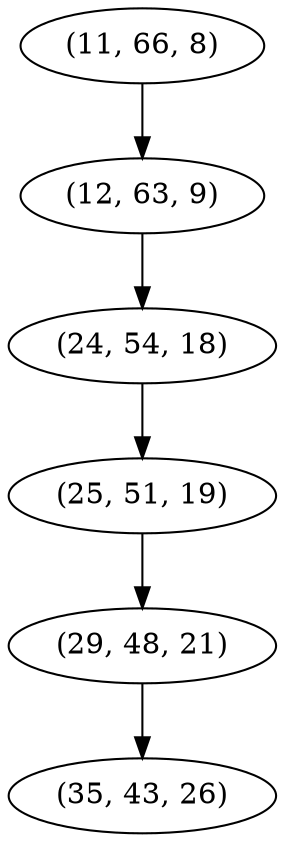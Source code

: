 digraph tree {
    "(11, 66, 8)";
    "(12, 63, 9)";
    "(24, 54, 18)";
    "(25, 51, 19)";
    "(29, 48, 21)";
    "(35, 43, 26)";
    "(11, 66, 8)" -> "(12, 63, 9)";
    "(12, 63, 9)" -> "(24, 54, 18)";
    "(24, 54, 18)" -> "(25, 51, 19)";
    "(25, 51, 19)" -> "(29, 48, 21)";
    "(29, 48, 21)" -> "(35, 43, 26)";
}
